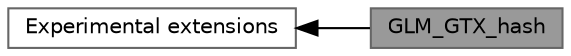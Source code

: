 digraph "GLM_GTX_hash"
{
 // LATEX_PDF_SIZE
  bgcolor="transparent";
  edge [fontname=Helvetica,fontsize=10,labelfontname=Helvetica,labelfontsize=10];
  node [fontname=Helvetica,fontsize=10,shape=box,height=0.2,width=0.4];
  rankdir=LR;
  Node2 [id="Node000002",label="Experimental extensions",height=0.2,width=0.4,color="grey40", fillcolor="white", style="filled",URL="$group__gtx.html",tooltip="Experimental features not specified by GLSL specification."];
  Node1 [id="Node000001",label="GLM_GTX_hash",height=0.2,width=0.4,color="gray40", fillcolor="grey60", style="filled", fontcolor="black",tooltip="Add std::hash support for glm types."];
  Node2->Node1 [shape=plaintext, dir="back", style="solid"];
}
